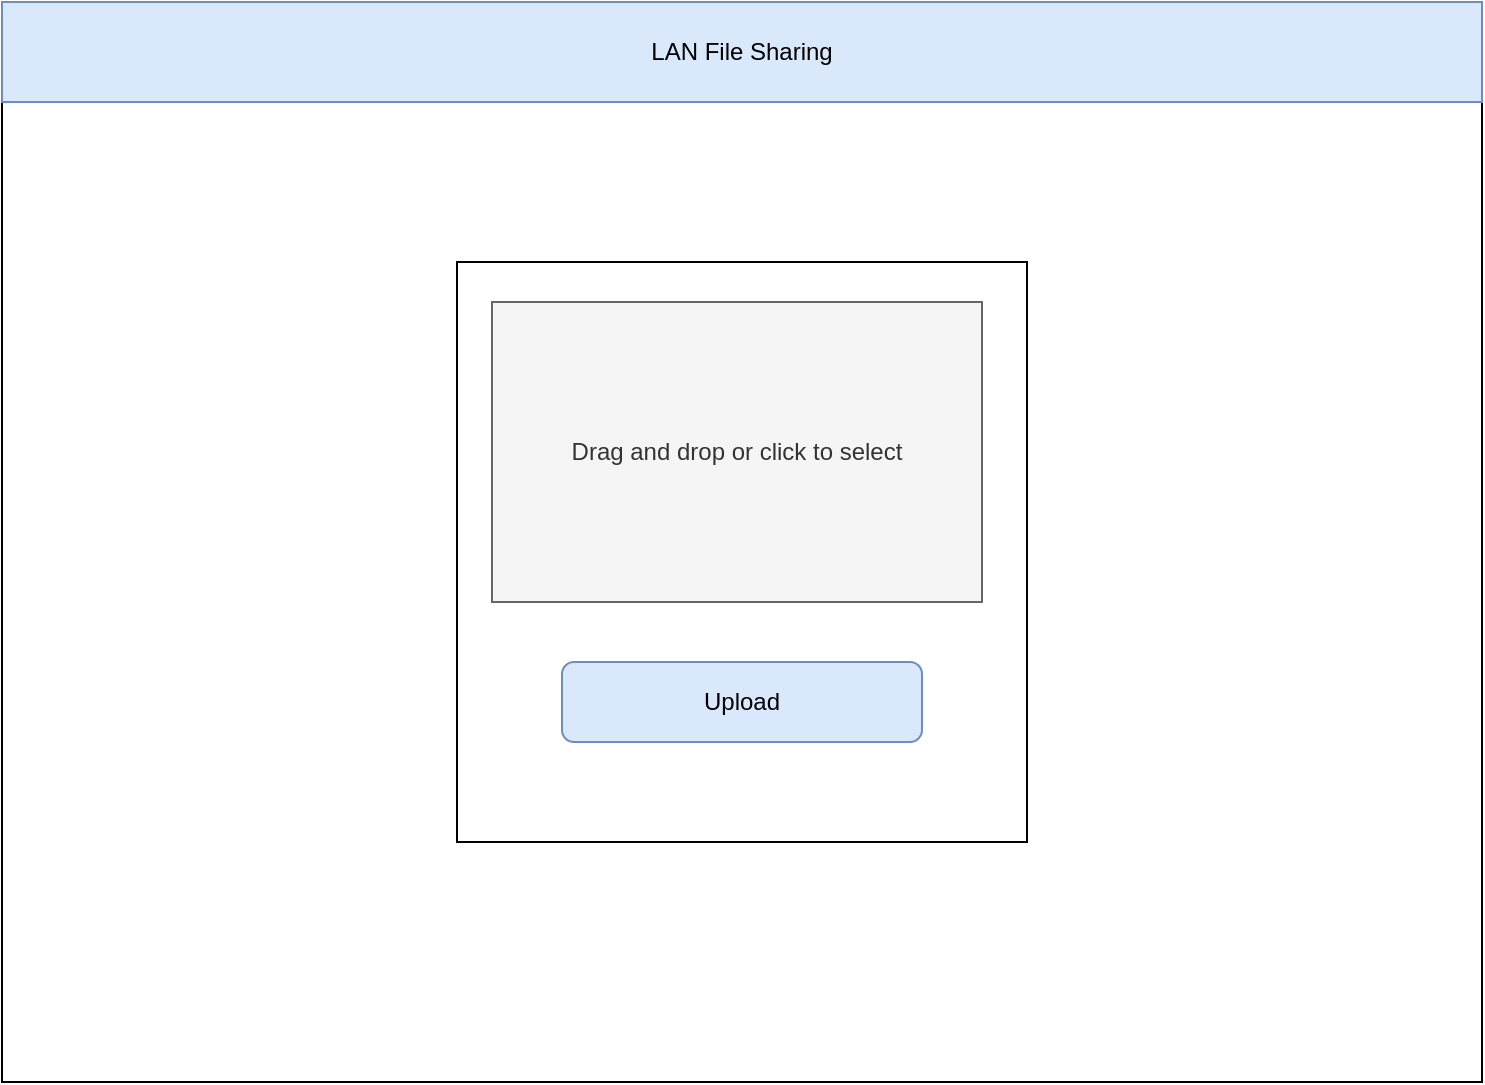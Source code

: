 <mxfile version="22.1.20" type="device">
  <diagram name="Page-1" id="lZU14NyXt5E4zoHE3WID">
    <mxGraphModel dx="1070" dy="703" grid="1" gridSize="10" guides="1" tooltips="1" connect="1" arrows="1" fold="1" page="1" pageScale="1" pageWidth="850" pageHeight="1100" math="0" shadow="0">
      <root>
        <mxCell id="0" />
        <mxCell id="1" parent="0" />
        <mxCell id="Oq1PyvTqDuffHN42yPUN-1" value="" style="rounded=0;whiteSpace=wrap;html=1;" vertex="1" parent="1">
          <mxGeometry x="60" y="70" width="740" height="540" as="geometry" />
        </mxCell>
        <mxCell id="Oq1PyvTqDuffHN42yPUN-2" value="LAN File Sharing" style="rounded=0;whiteSpace=wrap;html=1;fillColor=#dae8fc;strokeColor=#6c8ebf;" vertex="1" parent="1">
          <mxGeometry x="60" y="70" width="740" height="50" as="geometry" />
        </mxCell>
        <mxCell id="Oq1PyvTqDuffHN42yPUN-3" value="" style="rounded=0;whiteSpace=wrap;html=1;" vertex="1" parent="1">
          <mxGeometry x="287.5" y="200" width="285" height="290" as="geometry" />
        </mxCell>
        <mxCell id="Oq1PyvTqDuffHN42yPUN-4" value="Drag and drop or click to select" style="rounded=0;whiteSpace=wrap;html=1;fillColor=#f5f5f5;fontColor=#333333;strokeColor=#666666;" vertex="1" parent="1">
          <mxGeometry x="305" y="220" width="245" height="150" as="geometry" />
        </mxCell>
        <mxCell id="Oq1PyvTqDuffHN42yPUN-5" value="Upload" style="rounded=1;whiteSpace=wrap;html=1;fillColor=#dae8fc;strokeColor=#6c8ebf;" vertex="1" parent="1">
          <mxGeometry x="340" y="400" width="180" height="40" as="geometry" />
        </mxCell>
      </root>
    </mxGraphModel>
  </diagram>
</mxfile>
